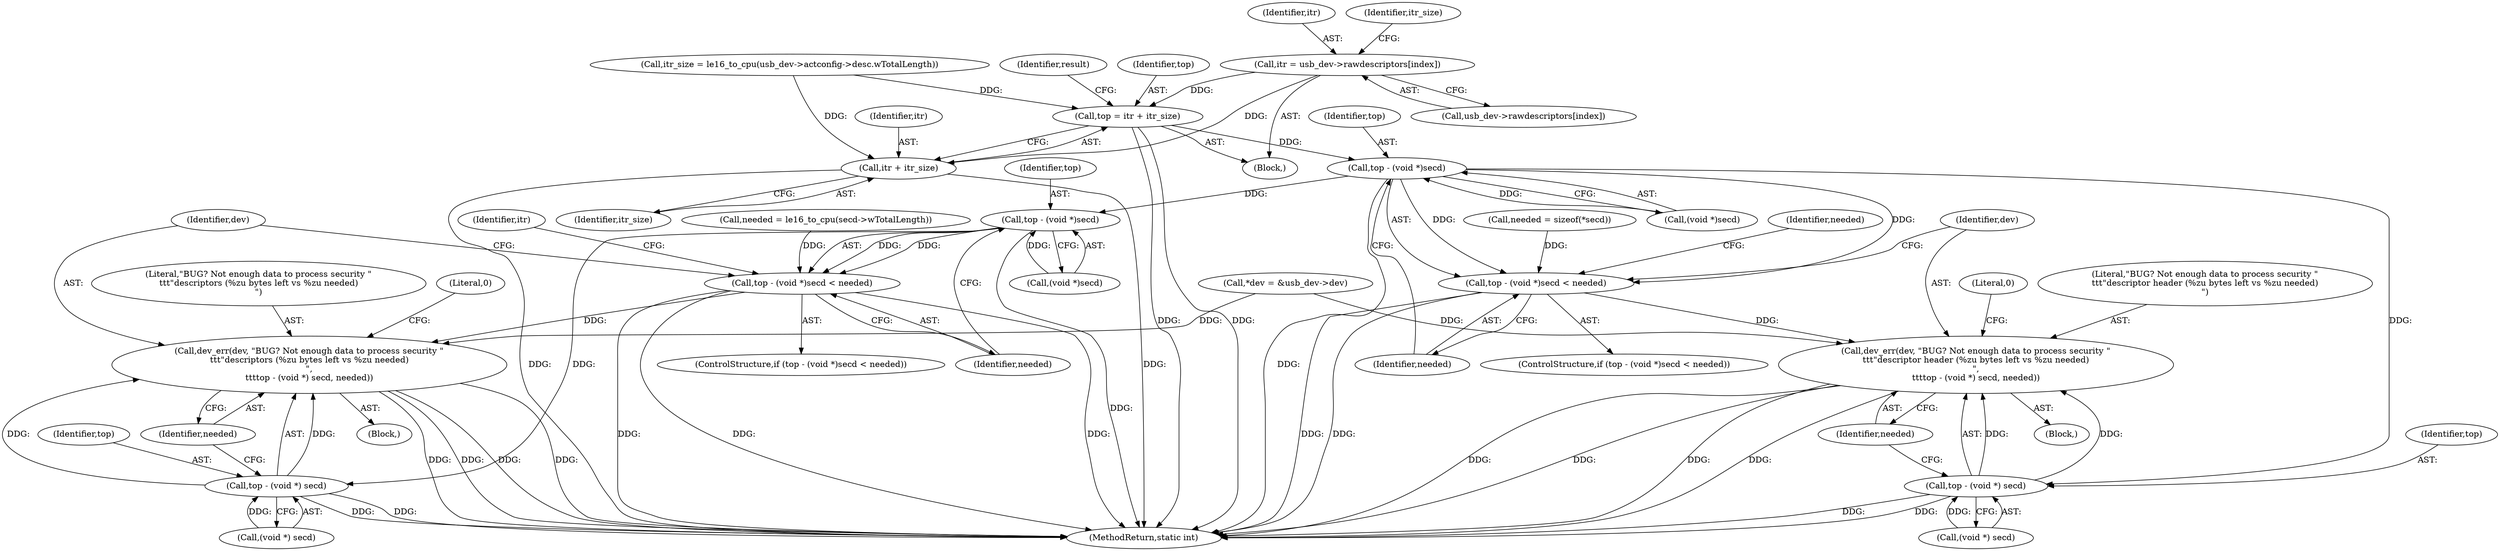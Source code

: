 digraph "0_linux_704620afc70cf47abb9d6a1a57f3825d2bca49cf_1@array" {
"1000154" [label="(Call,itr = usb_dev->rawdescriptors[index])"];
"1000171" [label="(Call,top = itr + itr_size)"];
"1000218" [label="(Call,top - (void *)secd)"];
"1000217" [label="(Call,top - (void *)secd < needed)"];
"1000225" [label="(Call,dev_err(dev, \"BUG? Not enough data to process security \"\n\t\t\t\"descriptor header (%zu bytes left vs %zu needed)\n\",\n\t\t\ttop - (void *) secd, needed))"];
"1000228" [label="(Call,top - (void *) secd)"];
"1000244" [label="(Call,top - (void *)secd)"];
"1000243" [label="(Call,top - (void *)secd < needed)"];
"1000251" [label="(Call,dev_err(dev, \"BUG? Not enough data to process security \"\n\t\t\t\"descriptors (%zu bytes left vs %zu needed)\n\",\n\t\t\ttop - (void *) secd, needed))"];
"1000254" [label="(Call,top - (void *) secd)"];
"1000173" [label="(Call,itr + itr_size)"];
"1000242" [label="(ControlStructure,if (top - (void *)secd < needed))"];
"1000175" [label="(Identifier,itr_size)"];
"1000250" [label="(Block,)"];
"1000224" [label="(Block,)"];
"1000243" [label="(Call,top - (void *)secd < needed)"];
"1000220" [label="(Call,(void *)secd)"];
"1000246" [label="(Call,(void *)secd)"];
"1000177" [label="(Identifier,result)"];
"1000223" [label="(Identifier,needed)"];
"1000252" [label="(Identifier,dev)"];
"1000256" [label="(Call,(void *) secd)"];
"1000249" [label="(Identifier,needed)"];
"1000381" [label="(MethodReturn,static int)"];
"1000155" [label="(Identifier,itr)"];
"1000225" [label="(Call,dev_err(dev, \"BUG? Not enough data to process security \"\n\t\t\t\"descriptor header (%zu bytes left vs %zu needed)\n\",\n\t\t\ttop - (void *) secd, needed))"];
"1000171" [label="(Call,top = itr + itr_size)"];
"1000251" [label="(Call,dev_err(dev, \"BUG? Not enough data to process security \"\n\t\t\t\"descriptors (%zu bytes left vs %zu needed)\n\",\n\t\t\ttop - (void *) secd, needed))"];
"1000161" [label="(Call,itr_size = le16_to_cpu(usb_dev->actconfig->desc.wTotalLength))"];
"1000156" [label="(Call,usb_dev->rawdescriptors[index])"];
"1000219" [label="(Identifier,top)"];
"1000216" [label="(ControlStructure,if (top - (void *)secd < needed))"];
"1000230" [label="(Call,(void *) secd)"];
"1000211" [label="(Call,needed = sizeof(*secd))"];
"1000245" [label="(Identifier,top)"];
"1000237" [label="(Identifier,needed)"];
"1000217" [label="(Call,top - (void *)secd < needed)"];
"1000229" [label="(Identifier,top)"];
"1000162" [label="(Identifier,itr_size)"];
"1000255" [label="(Identifier,top)"];
"1000235" [label="(Literal,0)"];
"1000228" [label="(Call,top - (void *) secd)"];
"1000233" [label="(Identifier,needed)"];
"1000244" [label="(Call,top - (void *)secd)"];
"1000253" [label="(Literal,\"BUG? Not enough data to process security \"\n\t\t\t\"descriptors (%zu bytes left vs %zu needed)\n\")"];
"1000154" [label="(Call,itr = usb_dev->rawdescriptors[index])"];
"1000226" [label="(Identifier,dev)"];
"1000263" [label="(Identifier,itr)"];
"1000174" [label="(Identifier,itr)"];
"1000261" [label="(Literal,0)"];
"1000173" [label="(Call,itr + itr_size)"];
"1000218" [label="(Call,top - (void *)secd)"];
"1000105" [label="(Block,)"];
"1000259" [label="(Identifier,needed)"];
"1000172" [label="(Identifier,top)"];
"1000236" [label="(Call,needed = le16_to_cpu(secd->wTotalLength))"];
"1000123" [label="(Call,*dev = &usb_dev->dev)"];
"1000227" [label="(Literal,\"BUG? Not enough data to process security \"\n\t\t\t\"descriptor header (%zu bytes left vs %zu needed)\n\")"];
"1000254" [label="(Call,top - (void *) secd)"];
"1000154" -> "1000105"  [label="AST: "];
"1000154" -> "1000156"  [label="CFG: "];
"1000155" -> "1000154"  [label="AST: "];
"1000156" -> "1000154"  [label="AST: "];
"1000162" -> "1000154"  [label="CFG: "];
"1000154" -> "1000171"  [label="DDG: "];
"1000154" -> "1000173"  [label="DDG: "];
"1000171" -> "1000105"  [label="AST: "];
"1000171" -> "1000173"  [label="CFG: "];
"1000172" -> "1000171"  [label="AST: "];
"1000173" -> "1000171"  [label="AST: "];
"1000177" -> "1000171"  [label="CFG: "];
"1000171" -> "1000381"  [label="DDG: "];
"1000171" -> "1000381"  [label="DDG: "];
"1000161" -> "1000171"  [label="DDG: "];
"1000171" -> "1000218"  [label="DDG: "];
"1000218" -> "1000217"  [label="AST: "];
"1000218" -> "1000220"  [label="CFG: "];
"1000219" -> "1000218"  [label="AST: "];
"1000220" -> "1000218"  [label="AST: "];
"1000223" -> "1000218"  [label="CFG: "];
"1000218" -> "1000381"  [label="DDG: "];
"1000218" -> "1000217"  [label="DDG: "];
"1000218" -> "1000217"  [label="DDG: "];
"1000220" -> "1000218"  [label="DDG: "];
"1000218" -> "1000228"  [label="DDG: "];
"1000218" -> "1000244"  [label="DDG: "];
"1000217" -> "1000216"  [label="AST: "];
"1000217" -> "1000223"  [label="CFG: "];
"1000223" -> "1000217"  [label="AST: "];
"1000226" -> "1000217"  [label="CFG: "];
"1000237" -> "1000217"  [label="CFG: "];
"1000217" -> "1000381"  [label="DDG: "];
"1000217" -> "1000381"  [label="DDG: "];
"1000211" -> "1000217"  [label="DDG: "];
"1000217" -> "1000225"  [label="DDG: "];
"1000225" -> "1000224"  [label="AST: "];
"1000225" -> "1000233"  [label="CFG: "];
"1000226" -> "1000225"  [label="AST: "];
"1000227" -> "1000225"  [label="AST: "];
"1000228" -> "1000225"  [label="AST: "];
"1000233" -> "1000225"  [label="AST: "];
"1000235" -> "1000225"  [label="CFG: "];
"1000225" -> "1000381"  [label="DDG: "];
"1000225" -> "1000381"  [label="DDG: "];
"1000225" -> "1000381"  [label="DDG: "];
"1000225" -> "1000381"  [label="DDG: "];
"1000123" -> "1000225"  [label="DDG: "];
"1000228" -> "1000225"  [label="DDG: "];
"1000228" -> "1000225"  [label="DDG: "];
"1000228" -> "1000230"  [label="CFG: "];
"1000229" -> "1000228"  [label="AST: "];
"1000230" -> "1000228"  [label="AST: "];
"1000233" -> "1000228"  [label="CFG: "];
"1000228" -> "1000381"  [label="DDG: "];
"1000228" -> "1000381"  [label="DDG: "];
"1000230" -> "1000228"  [label="DDG: "];
"1000244" -> "1000243"  [label="AST: "];
"1000244" -> "1000246"  [label="CFG: "];
"1000245" -> "1000244"  [label="AST: "];
"1000246" -> "1000244"  [label="AST: "];
"1000249" -> "1000244"  [label="CFG: "];
"1000244" -> "1000381"  [label="DDG: "];
"1000244" -> "1000243"  [label="DDG: "];
"1000244" -> "1000243"  [label="DDG: "];
"1000246" -> "1000244"  [label="DDG: "];
"1000244" -> "1000254"  [label="DDG: "];
"1000243" -> "1000242"  [label="AST: "];
"1000243" -> "1000249"  [label="CFG: "];
"1000249" -> "1000243"  [label="AST: "];
"1000252" -> "1000243"  [label="CFG: "];
"1000263" -> "1000243"  [label="CFG: "];
"1000243" -> "1000381"  [label="DDG: "];
"1000243" -> "1000381"  [label="DDG: "];
"1000243" -> "1000381"  [label="DDG: "];
"1000236" -> "1000243"  [label="DDG: "];
"1000243" -> "1000251"  [label="DDG: "];
"1000251" -> "1000250"  [label="AST: "];
"1000251" -> "1000259"  [label="CFG: "];
"1000252" -> "1000251"  [label="AST: "];
"1000253" -> "1000251"  [label="AST: "];
"1000254" -> "1000251"  [label="AST: "];
"1000259" -> "1000251"  [label="AST: "];
"1000261" -> "1000251"  [label="CFG: "];
"1000251" -> "1000381"  [label="DDG: "];
"1000251" -> "1000381"  [label="DDG: "];
"1000251" -> "1000381"  [label="DDG: "];
"1000251" -> "1000381"  [label="DDG: "];
"1000123" -> "1000251"  [label="DDG: "];
"1000254" -> "1000251"  [label="DDG: "];
"1000254" -> "1000251"  [label="DDG: "];
"1000254" -> "1000256"  [label="CFG: "];
"1000255" -> "1000254"  [label="AST: "];
"1000256" -> "1000254"  [label="AST: "];
"1000259" -> "1000254"  [label="CFG: "];
"1000254" -> "1000381"  [label="DDG: "];
"1000254" -> "1000381"  [label="DDG: "];
"1000256" -> "1000254"  [label="DDG: "];
"1000173" -> "1000175"  [label="CFG: "];
"1000174" -> "1000173"  [label="AST: "];
"1000175" -> "1000173"  [label="AST: "];
"1000173" -> "1000381"  [label="DDG: "];
"1000173" -> "1000381"  [label="DDG: "];
"1000161" -> "1000173"  [label="DDG: "];
}
